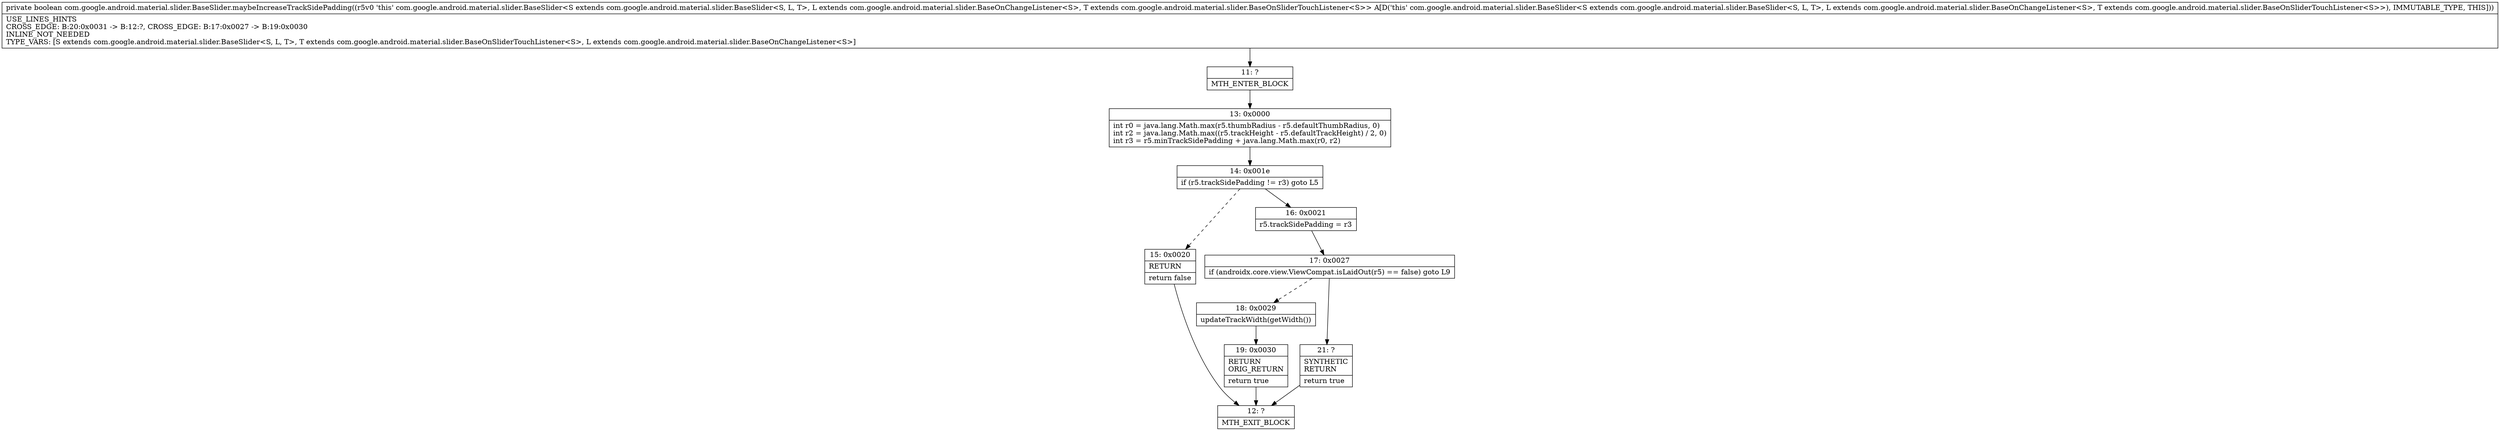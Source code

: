 digraph "CFG forcom.google.android.material.slider.BaseSlider.maybeIncreaseTrackSidePadding()Z" {
Node_11 [shape=record,label="{11\:\ ?|MTH_ENTER_BLOCK\l}"];
Node_13 [shape=record,label="{13\:\ 0x0000|int r0 = java.lang.Math.max(r5.thumbRadius \- r5.defaultThumbRadius, 0)\lint r2 = java.lang.Math.max((r5.trackHeight \- r5.defaultTrackHeight) \/ 2, 0)\lint r3 = r5.minTrackSidePadding + java.lang.Math.max(r0, r2)\l}"];
Node_14 [shape=record,label="{14\:\ 0x001e|if (r5.trackSidePadding != r3) goto L5\l}"];
Node_15 [shape=record,label="{15\:\ 0x0020|RETURN\l|return false\l}"];
Node_12 [shape=record,label="{12\:\ ?|MTH_EXIT_BLOCK\l}"];
Node_16 [shape=record,label="{16\:\ 0x0021|r5.trackSidePadding = r3\l}"];
Node_17 [shape=record,label="{17\:\ 0x0027|if (androidx.core.view.ViewCompat.isLaidOut(r5) == false) goto L9\l}"];
Node_18 [shape=record,label="{18\:\ 0x0029|updateTrackWidth(getWidth())\l}"];
Node_19 [shape=record,label="{19\:\ 0x0030|RETURN\lORIG_RETURN\l|return true\l}"];
Node_21 [shape=record,label="{21\:\ ?|SYNTHETIC\lRETURN\l|return true\l}"];
MethodNode[shape=record,label="{private boolean com.google.android.material.slider.BaseSlider.maybeIncreaseTrackSidePadding((r5v0 'this' com.google.android.material.slider.BaseSlider\<S extends com.google.android.material.slider.BaseSlider\<S, L, T\>, L extends com.google.android.material.slider.BaseOnChangeListener\<S\>, T extends com.google.android.material.slider.BaseOnSliderTouchListener\<S\>\> A[D('this' com.google.android.material.slider.BaseSlider\<S extends com.google.android.material.slider.BaseSlider\<S, L, T\>, L extends com.google.android.material.slider.BaseOnChangeListener\<S\>, T extends com.google.android.material.slider.BaseOnSliderTouchListener\<S\>\>), IMMUTABLE_TYPE, THIS]))  | USE_LINES_HINTS\lCROSS_EDGE: B:20:0x0031 \-\> B:12:?, CROSS_EDGE: B:17:0x0027 \-\> B:19:0x0030\lINLINE_NOT_NEEDED\lTYPE_VARS: [S extends com.google.android.material.slider.BaseSlider\<S, L, T\>, T extends com.google.android.material.slider.BaseOnSliderTouchListener\<S\>, L extends com.google.android.material.slider.BaseOnChangeListener\<S\>]\l}"];
MethodNode -> Node_11;Node_11 -> Node_13;
Node_13 -> Node_14;
Node_14 -> Node_15[style=dashed];
Node_14 -> Node_16;
Node_15 -> Node_12;
Node_16 -> Node_17;
Node_17 -> Node_18[style=dashed];
Node_17 -> Node_21;
Node_18 -> Node_19;
Node_19 -> Node_12;
Node_21 -> Node_12;
}

